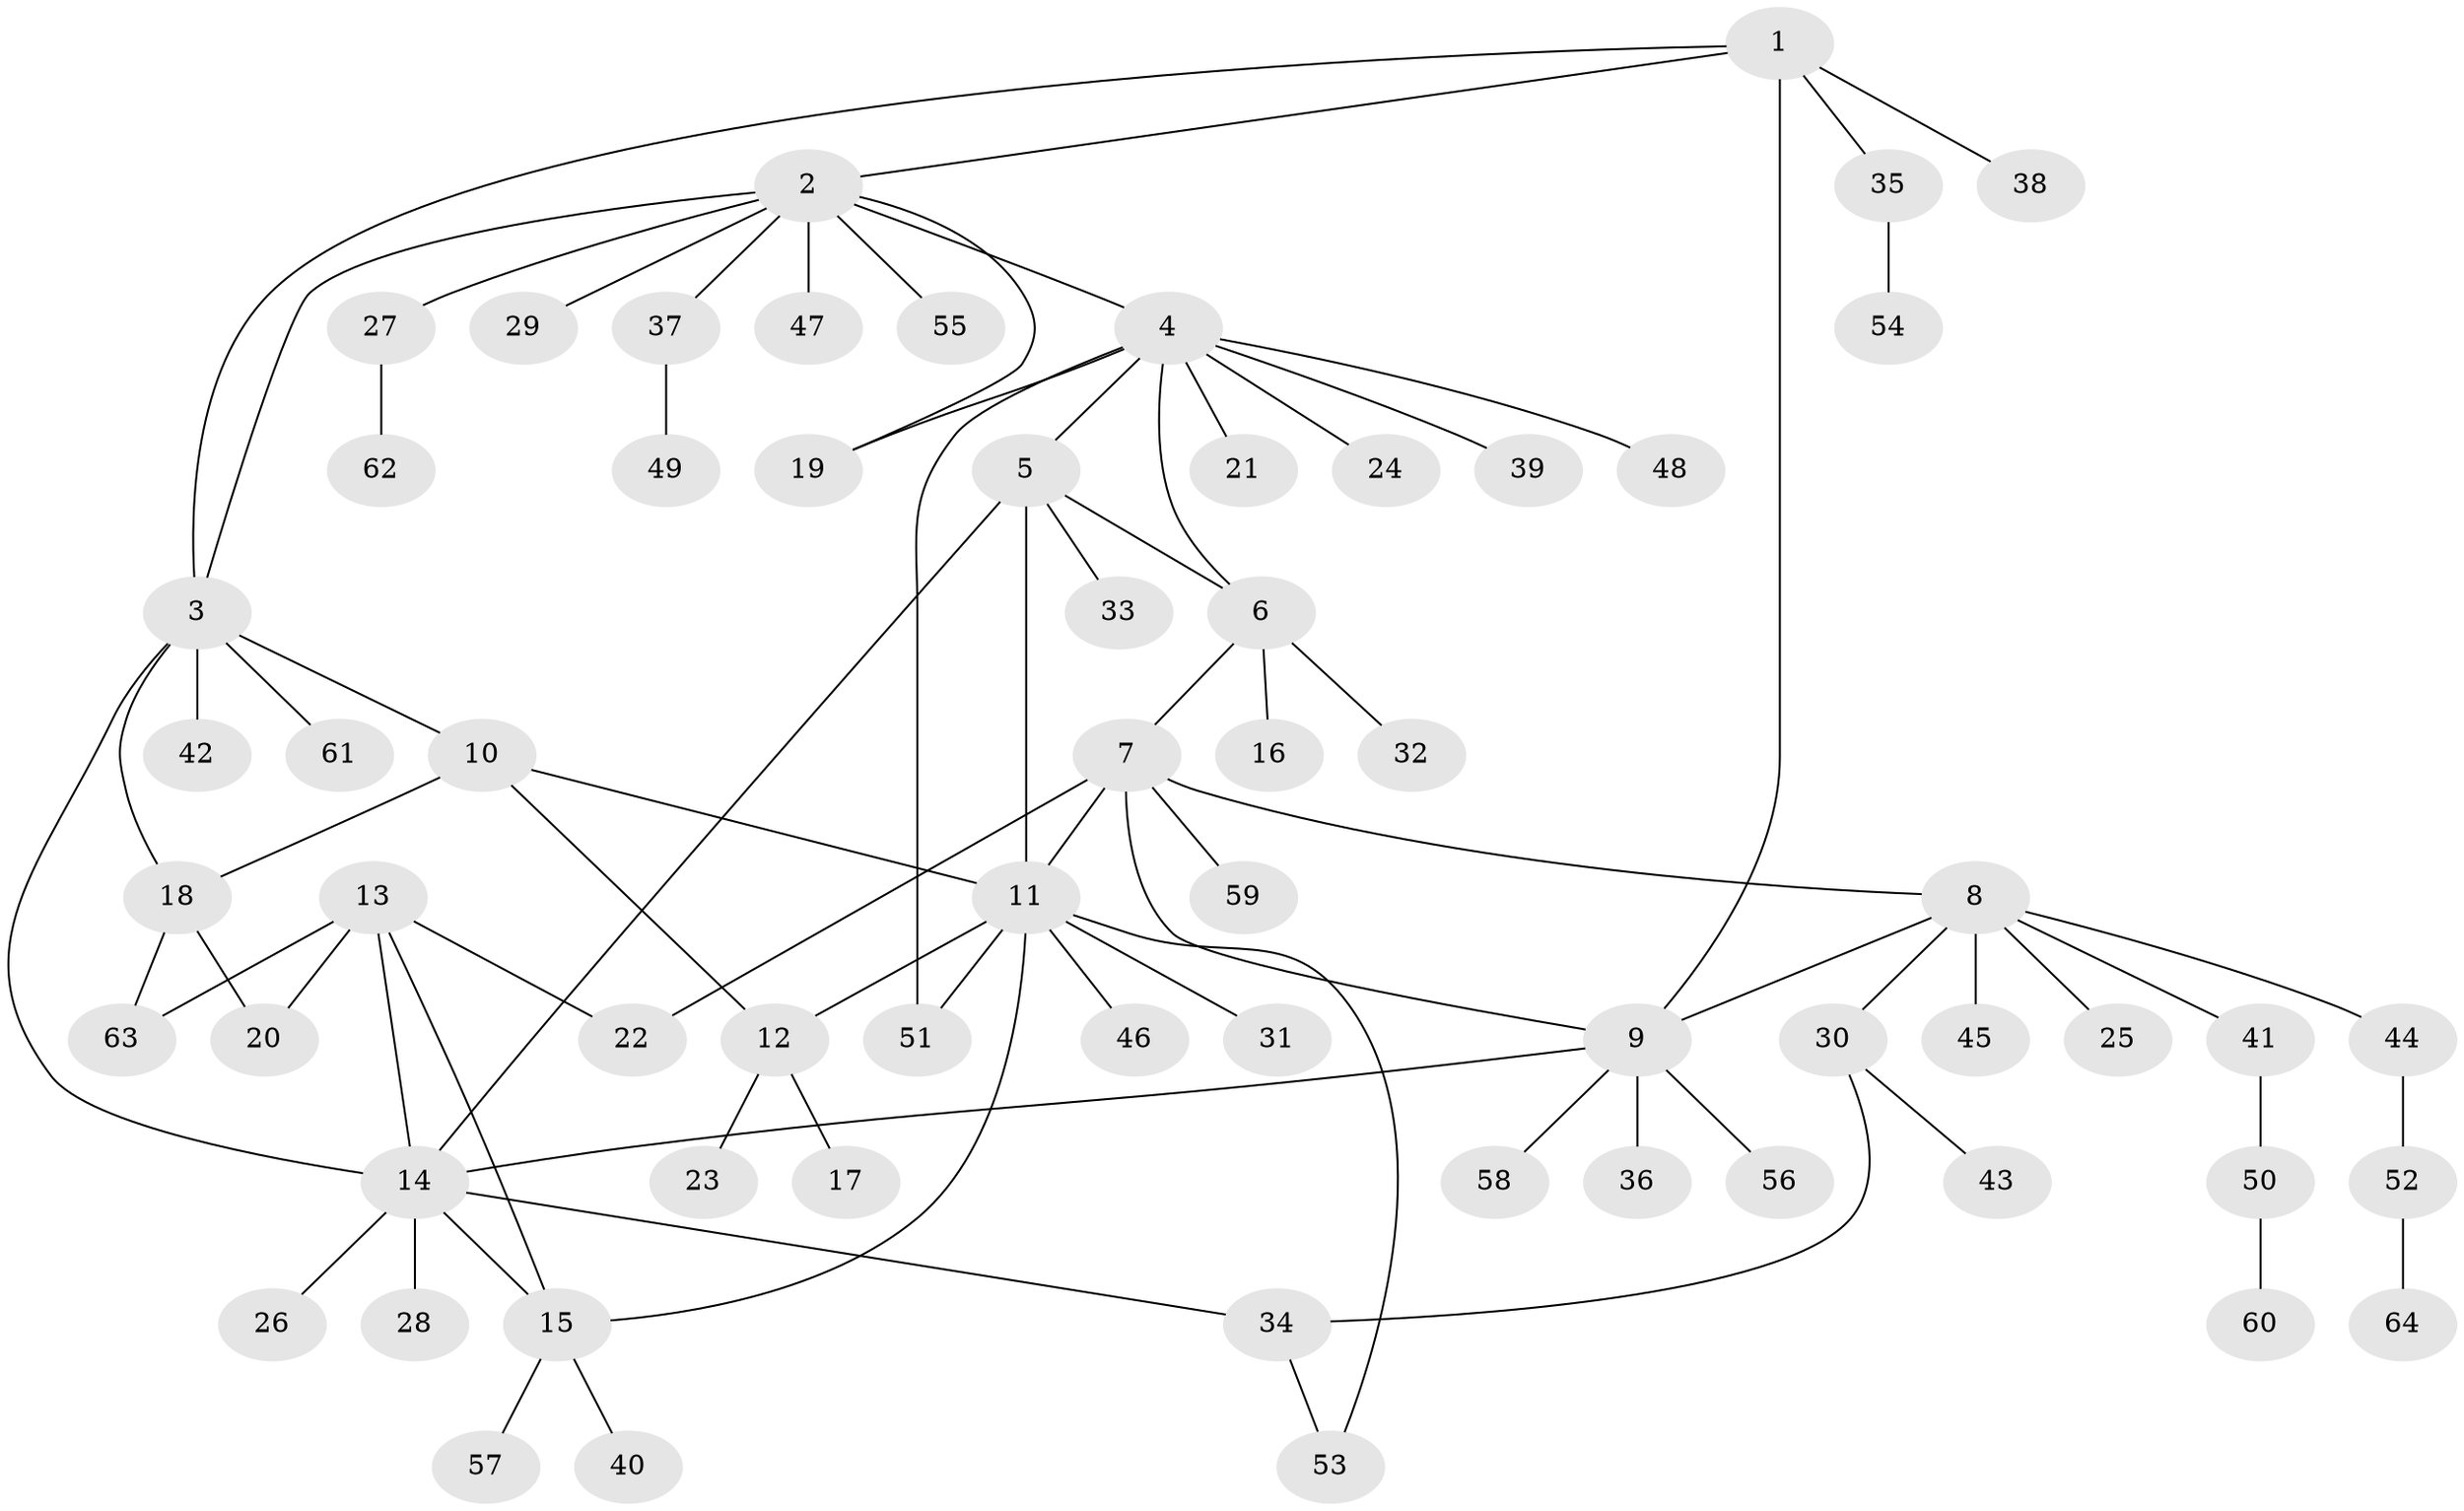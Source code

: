 // coarse degree distribution, {5: 0.02127659574468085, 9: 0.0425531914893617, 6: 0.0425531914893617, 8: 0.02127659574468085, 4: 0.1276595744680851, 11: 0.02127659574468085, 3: 0.02127659574468085, 7: 0.02127659574468085, 1: 0.5531914893617021, 2: 0.1276595744680851}
// Generated by graph-tools (version 1.1) at 2025/42/03/06/25 10:42:10]
// undirected, 64 vertices, 82 edges
graph export_dot {
graph [start="1"]
  node [color=gray90,style=filled];
  1;
  2;
  3;
  4;
  5;
  6;
  7;
  8;
  9;
  10;
  11;
  12;
  13;
  14;
  15;
  16;
  17;
  18;
  19;
  20;
  21;
  22;
  23;
  24;
  25;
  26;
  27;
  28;
  29;
  30;
  31;
  32;
  33;
  34;
  35;
  36;
  37;
  38;
  39;
  40;
  41;
  42;
  43;
  44;
  45;
  46;
  47;
  48;
  49;
  50;
  51;
  52;
  53;
  54;
  55;
  56;
  57;
  58;
  59;
  60;
  61;
  62;
  63;
  64;
  1 -- 2;
  1 -- 3;
  1 -- 9;
  1 -- 35;
  1 -- 38;
  2 -- 3;
  2 -- 4;
  2 -- 19;
  2 -- 27;
  2 -- 29;
  2 -- 37;
  2 -- 47;
  2 -- 55;
  3 -- 10;
  3 -- 14;
  3 -- 18;
  3 -- 42;
  3 -- 61;
  4 -- 5;
  4 -- 6;
  4 -- 19;
  4 -- 21;
  4 -- 24;
  4 -- 39;
  4 -- 48;
  4 -- 51;
  5 -- 6;
  5 -- 11;
  5 -- 14;
  5 -- 33;
  6 -- 7;
  6 -- 16;
  6 -- 32;
  7 -- 8;
  7 -- 9;
  7 -- 11;
  7 -- 22;
  7 -- 59;
  8 -- 9;
  8 -- 25;
  8 -- 30;
  8 -- 41;
  8 -- 44;
  8 -- 45;
  9 -- 14;
  9 -- 36;
  9 -- 56;
  9 -- 58;
  10 -- 11;
  10 -- 12;
  10 -- 18;
  11 -- 12;
  11 -- 15;
  11 -- 31;
  11 -- 46;
  11 -- 51;
  11 -- 53;
  12 -- 17;
  12 -- 23;
  13 -- 14;
  13 -- 15;
  13 -- 20;
  13 -- 22;
  13 -- 63;
  14 -- 15;
  14 -- 26;
  14 -- 28;
  14 -- 34;
  15 -- 40;
  15 -- 57;
  18 -- 20;
  18 -- 63;
  27 -- 62;
  30 -- 34;
  30 -- 43;
  34 -- 53;
  35 -- 54;
  37 -- 49;
  41 -- 50;
  44 -- 52;
  50 -- 60;
  52 -- 64;
}
